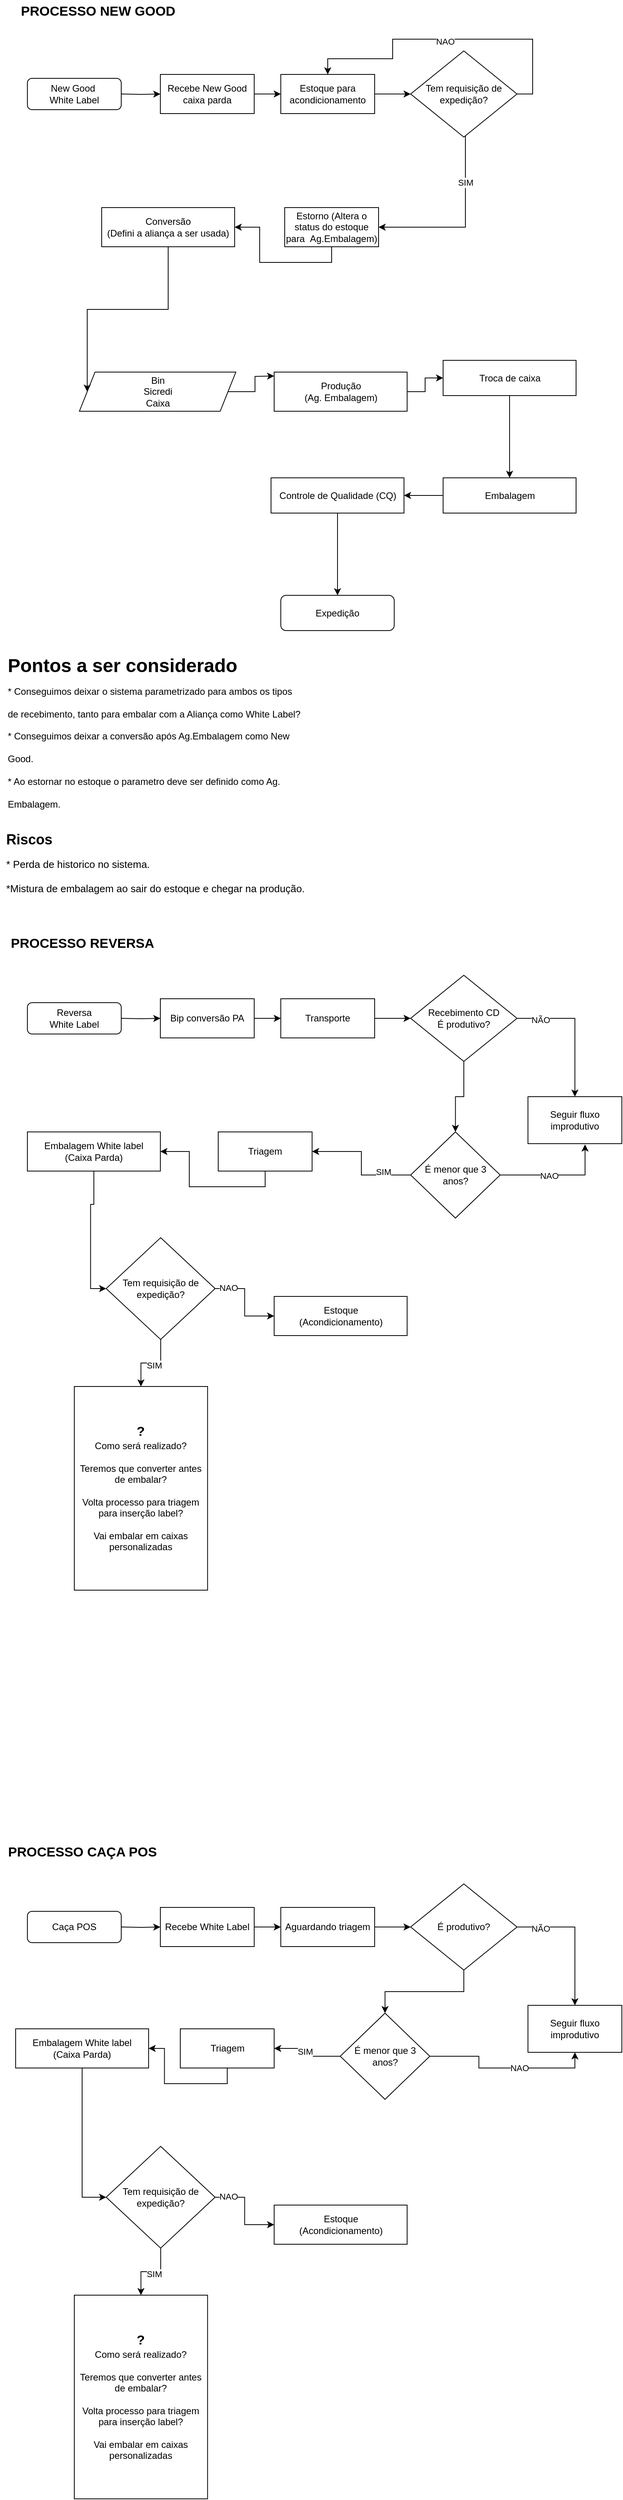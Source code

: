 <mxfile version="22.1.21" type="github">
  <diagram id="C5RBs43oDa-KdzZeNtuy" name="Page-1">
    <mxGraphModel dx="1434" dy="772" grid="1" gridSize="10" guides="1" tooltips="1" connect="1" arrows="1" fold="1" page="1" pageScale="1" pageWidth="827" pageHeight="1169" math="0" shadow="0">
      <root>
        <mxCell id="WIyWlLk6GJQsqaUBKTNV-0" />
        <mxCell id="WIyWlLk6GJQsqaUBKTNV-1" parent="WIyWlLk6GJQsqaUBKTNV-0" />
        <mxCell id="KoWsG1J0fxgt0dFN-7at-6" value="" style="edgeStyle=orthogonalEdgeStyle;rounded=0;orthogonalLoop=1;jettySize=auto;html=1;" edge="1" parent="WIyWlLk6GJQsqaUBKTNV-1" target="KoWsG1J0fxgt0dFN-7at-3">
          <mxGeometry relative="1" as="geometry">
            <mxPoint x="170" y="140" as="sourcePoint" />
          </mxGeometry>
        </mxCell>
        <mxCell id="WIyWlLk6GJQsqaUBKTNV-3" value="New Good&amp;nbsp;&lt;br&gt;White Label" style="rounded=1;whiteSpace=wrap;html=1;fontSize=12;glass=0;strokeWidth=1;shadow=0;" parent="WIyWlLk6GJQsqaUBKTNV-1" vertex="1">
          <mxGeometry x="50" y="120" width="120" height="40" as="geometry" />
        </mxCell>
        <mxCell id="KoWsG1J0fxgt0dFN-7at-10" value="" style="edgeStyle=orthogonalEdgeStyle;rounded=0;orthogonalLoop=1;jettySize=auto;html=1;" edge="1" parent="WIyWlLk6GJQsqaUBKTNV-1" source="KoWsG1J0fxgt0dFN-7at-3" target="KoWsG1J0fxgt0dFN-7at-9">
          <mxGeometry relative="1" as="geometry" />
        </mxCell>
        <mxCell id="KoWsG1J0fxgt0dFN-7at-3" value="Recebe New Good caixa parda" style="rounded=1;whiteSpace=wrap;html=1;arcSize=0;" vertex="1" parent="WIyWlLk6GJQsqaUBKTNV-1">
          <mxGeometry x="220" y="115" width="120" height="50" as="geometry" />
        </mxCell>
        <mxCell id="KoWsG1J0fxgt0dFN-7at-13" value="" style="edgeStyle=orthogonalEdgeStyle;rounded=0;orthogonalLoop=1;jettySize=auto;html=1;" edge="1" parent="WIyWlLk6GJQsqaUBKTNV-1" source="KoWsG1J0fxgt0dFN-7at-9" target="KoWsG1J0fxgt0dFN-7at-12">
          <mxGeometry relative="1" as="geometry" />
        </mxCell>
        <mxCell id="KoWsG1J0fxgt0dFN-7at-9" value="Estoque para acondicionamento" style="rounded=1;whiteSpace=wrap;html=1;arcSize=0;" vertex="1" parent="WIyWlLk6GJQsqaUBKTNV-1">
          <mxGeometry x="374" y="115" width="120" height="50" as="geometry" />
        </mxCell>
        <mxCell id="KoWsG1J0fxgt0dFN-7at-25" style="edgeStyle=orthogonalEdgeStyle;rounded=0;orthogonalLoop=1;jettySize=auto;html=1;exitX=1;exitY=0.5;exitDx=0;exitDy=0;entryX=0.5;entryY=0;entryDx=0;entryDy=0;" edge="1" parent="WIyWlLk6GJQsqaUBKTNV-1" source="KoWsG1J0fxgt0dFN-7at-12" target="KoWsG1J0fxgt0dFN-7at-9">
          <mxGeometry relative="1" as="geometry">
            <Array as="points">
              <mxPoint x="696" y="140" />
              <mxPoint x="696" y="70" />
              <mxPoint x="517" y="70" />
              <mxPoint x="517" y="95" />
              <mxPoint x="434" y="95" />
            </Array>
          </mxGeometry>
        </mxCell>
        <mxCell id="KoWsG1J0fxgt0dFN-7at-26" value="NAO" style="edgeLabel;html=1;align=center;verticalAlign=middle;resizable=0;points=[];" vertex="1" connectable="0" parent="KoWsG1J0fxgt0dFN-7at-25">
          <mxGeometry x="0.018" y="3" relative="1" as="geometry">
            <mxPoint as="offset" />
          </mxGeometry>
        </mxCell>
        <mxCell id="KoWsG1J0fxgt0dFN-7at-53" style="edgeStyle=orthogonalEdgeStyle;rounded=0;orthogonalLoop=1;jettySize=auto;html=1;entryX=1;entryY=0.5;entryDx=0;entryDy=0;" edge="1" parent="WIyWlLk6GJQsqaUBKTNV-1" source="KoWsG1J0fxgt0dFN-7at-12" target="KoWsG1J0fxgt0dFN-7at-15">
          <mxGeometry relative="1" as="geometry">
            <Array as="points">
              <mxPoint x="610" y="310" />
            </Array>
          </mxGeometry>
        </mxCell>
        <mxCell id="KoWsG1J0fxgt0dFN-7at-54" value="SIM" style="edgeLabel;html=1;align=center;verticalAlign=middle;resizable=0;points=[];" vertex="1" connectable="0" parent="KoWsG1J0fxgt0dFN-7at-53">
          <mxGeometry x="-0.476" relative="1" as="geometry">
            <mxPoint as="offset" />
          </mxGeometry>
        </mxCell>
        <mxCell id="KoWsG1J0fxgt0dFN-7at-12" value="Tem requisição de expedição?" style="rhombus;whiteSpace=wrap;html=1;" vertex="1" parent="WIyWlLk6GJQsqaUBKTNV-1">
          <mxGeometry x="540" y="85" width="136" height="110" as="geometry" />
        </mxCell>
        <mxCell id="KoWsG1J0fxgt0dFN-7at-15" value="Estorno (Altera o status do estoque para&amp;nbsp;&amp;nbsp;Ag.Embalagem)" style="rounded=1;whiteSpace=wrap;html=1;arcSize=0;" vertex="1" parent="WIyWlLk6GJQsqaUBKTNV-1">
          <mxGeometry x="379" y="285" width="120" height="50" as="geometry" />
        </mxCell>
        <mxCell id="KoWsG1J0fxgt0dFN-7at-32" style="edgeStyle=orthogonalEdgeStyle;rounded=0;orthogonalLoop=1;jettySize=auto;html=1;entryX=0;entryY=0.5;entryDx=0;entryDy=0;" edge="1" parent="WIyWlLk6GJQsqaUBKTNV-1" source="KoWsG1J0fxgt0dFN-7at-21">
          <mxGeometry relative="1" as="geometry">
            <mxPoint x="365.5" y="500" as="targetPoint" />
          </mxGeometry>
        </mxCell>
        <mxCell id="KoWsG1J0fxgt0dFN-7at-21" value="Bin&lt;br&gt;Sicredi&lt;br&gt;Caixa" style="shape=parallelogram;perimeter=parallelogramPerimeter;whiteSpace=wrap;html=1;fixedSize=1;" vertex="1" parent="WIyWlLk6GJQsqaUBKTNV-1">
          <mxGeometry x="116.5" y="495" width="200" height="50" as="geometry" />
        </mxCell>
        <mxCell id="KoWsG1J0fxgt0dFN-7at-30" style="edgeStyle=orthogonalEdgeStyle;rounded=0;orthogonalLoop=1;jettySize=auto;html=1;entryX=0;entryY=0.5;entryDx=0;entryDy=0;" edge="1" parent="WIyWlLk6GJQsqaUBKTNV-1" source="KoWsG1J0fxgt0dFN-7at-28" target="KoWsG1J0fxgt0dFN-7at-21">
          <mxGeometry relative="1" as="geometry" />
        </mxCell>
        <mxCell id="KoWsG1J0fxgt0dFN-7at-45" value="" style="edgeStyle=orthogonalEdgeStyle;rounded=0;orthogonalLoop=1;jettySize=auto;html=1;" edge="1" parent="WIyWlLk6GJQsqaUBKTNV-1" source="KoWsG1J0fxgt0dFN-7at-34" target="KoWsG1J0fxgt0dFN-7at-37">
          <mxGeometry relative="1" as="geometry" />
        </mxCell>
        <mxCell id="KoWsG1J0fxgt0dFN-7at-34" value="Embalagem" style="rounded=0;whiteSpace=wrap;html=1;" vertex="1" parent="WIyWlLk6GJQsqaUBKTNV-1">
          <mxGeometry x="581.5" y="630" width="170" height="45" as="geometry" />
        </mxCell>
        <mxCell id="KoWsG1J0fxgt0dFN-7at-50" value="" style="edgeStyle=orthogonalEdgeStyle;rounded=0;orthogonalLoop=1;jettySize=auto;html=1;" edge="1" parent="WIyWlLk6GJQsqaUBKTNV-1" source="KoWsG1J0fxgt0dFN-7at-36" target="KoWsG1J0fxgt0dFN-7at-34">
          <mxGeometry relative="1" as="geometry" />
        </mxCell>
        <mxCell id="KoWsG1J0fxgt0dFN-7at-36" value="Troca de caixa" style="rounded=0;whiteSpace=wrap;html=1;" vertex="1" parent="WIyWlLk6GJQsqaUBKTNV-1">
          <mxGeometry x="581.5" y="480" width="170" height="45" as="geometry" />
        </mxCell>
        <mxCell id="KoWsG1J0fxgt0dFN-7at-47" value="" style="edgeStyle=orthogonalEdgeStyle;rounded=0;orthogonalLoop=1;jettySize=auto;html=1;" edge="1" parent="WIyWlLk6GJQsqaUBKTNV-1" source="KoWsG1J0fxgt0dFN-7at-37" target="KoWsG1J0fxgt0dFN-7at-46">
          <mxGeometry relative="1" as="geometry" />
        </mxCell>
        <mxCell id="KoWsG1J0fxgt0dFN-7at-37" value="Controle de Qualidade (CQ)" style="rounded=0;whiteSpace=wrap;html=1;" vertex="1" parent="WIyWlLk6GJQsqaUBKTNV-1">
          <mxGeometry x="361.5" y="630" width="170" height="45" as="geometry" />
        </mxCell>
        <mxCell id="KoWsG1J0fxgt0dFN-7at-39" value="" style="edgeStyle=orthogonalEdgeStyle;rounded=0;orthogonalLoop=1;jettySize=auto;html=1;exitX=0.5;exitY=1;exitDx=0;exitDy=0;" edge="1" parent="WIyWlLk6GJQsqaUBKTNV-1" source="KoWsG1J0fxgt0dFN-7at-15" target="KoWsG1J0fxgt0dFN-7at-28">
          <mxGeometry relative="1" as="geometry">
            <mxPoint x="390" y="575" as="targetPoint" />
            <mxPoint x="439" y="335" as="sourcePoint" />
            <Array as="points" />
          </mxGeometry>
        </mxCell>
        <mxCell id="KoWsG1J0fxgt0dFN-7at-28" value="Conversão&lt;br&gt;(Defini a aliança a ser usada)" style="rounded=1;whiteSpace=wrap;html=1;arcSize=0;" vertex="1" parent="WIyWlLk6GJQsqaUBKTNV-1">
          <mxGeometry x="145" y="285" width="170" height="50" as="geometry" />
        </mxCell>
        <mxCell id="KoWsG1J0fxgt0dFN-7at-46" value="Expedição" style="rounded=1;whiteSpace=wrap;html=1;" vertex="1" parent="WIyWlLk6GJQsqaUBKTNV-1">
          <mxGeometry x="374" y="780" width="145" height="45" as="geometry" />
        </mxCell>
        <mxCell id="KoWsG1J0fxgt0dFN-7at-49" value="" style="edgeStyle=orthogonalEdgeStyle;rounded=0;orthogonalLoop=1;jettySize=auto;html=1;" edge="1" parent="WIyWlLk6GJQsqaUBKTNV-1" source="KoWsG1J0fxgt0dFN-7at-35" target="KoWsG1J0fxgt0dFN-7at-36">
          <mxGeometry relative="1" as="geometry" />
        </mxCell>
        <mxCell id="KoWsG1J0fxgt0dFN-7at-35" value="Produção&lt;br&gt;(Ag. Embalagem)" style="rounded=0;whiteSpace=wrap;html=1;" vertex="1" parent="WIyWlLk6GJQsqaUBKTNV-1">
          <mxGeometry x="365.5" y="495" width="170" height="50" as="geometry" />
        </mxCell>
        <mxCell id="KoWsG1J0fxgt0dFN-7at-52" value="&lt;font style=&quot;font-size: 17px;&quot;&gt;&lt;b&gt;PROCESSO NEW GOOD&lt;/b&gt;&lt;/font&gt;" style="text;html=1;align=center;verticalAlign=middle;resizable=0;points=[];autosize=1;strokeColor=none;fillColor=none;" vertex="1" parent="WIyWlLk6GJQsqaUBKTNV-1">
          <mxGeometry x="30" y="20" width="220" height="30" as="geometry" />
        </mxCell>
        <mxCell id="KoWsG1J0fxgt0dFN-7at-55" value="&lt;h1&gt;&lt;span style=&quot;background-color: initial;&quot;&gt;Pontos a ser considerado&lt;br&gt;&lt;/span&gt;&lt;span style=&quot;font-size: 12px; font-weight: 400;&quot;&gt;* Conseguimos deixar o sistema parametrizado para ambos os tipos de recebimento, tanto para embalar com a Aliança como White Label?&lt;br&gt;* Conseguimos deixar a conversão após Ag.Embalagem como New Good.&lt;br&gt;* Ao estornar no estoque o parametro deve ser definido como Ag. Embalagem.&lt;br&gt;&lt;br&gt;&lt;/span&gt;&lt;/h1&gt;" style="text;html=1;strokeColor=none;fillColor=none;spacing=5;spacingTop=-20;whiteSpace=wrap;overflow=hidden;rounded=0;" vertex="1" parent="WIyWlLk6GJQsqaUBKTNV-1">
          <mxGeometry x="20" y="850" width="385" height="220" as="geometry" />
        </mxCell>
        <mxCell id="KoWsG1J0fxgt0dFN-7at-56" value="&lt;h1 style=&quot;font-size: 18px;&quot;&gt;&lt;font style=&quot;font-size: 18px;&quot;&gt;Riscos&lt;br&gt;&lt;/font&gt;&lt;/h1&gt;&lt;h1 style=&quot;font-size: 13px;&quot;&gt;&lt;span style=&quot;font-weight: 400;&quot;&gt;* Perda de historico no sistema.&lt;br&gt;&lt;br&gt;*Mistura de embalagem ao sair do estoque e chegar na produção.&amp;nbsp;&lt;br&gt;&lt;br&gt;&lt;/span&gt;&lt;/h1&gt;" style="text;html=1;strokeColor=none;fillColor=none;spacing=5;spacingTop=-20;whiteSpace=wrap;overflow=hidden;rounded=0;" vertex="1" parent="WIyWlLk6GJQsqaUBKTNV-1">
          <mxGeometry x="18" y="1080" width="476" height="120" as="geometry" />
        </mxCell>
        <mxCell id="KoWsG1J0fxgt0dFN-7at-57" value="&lt;font style=&quot;font-size: 17px;&quot;&gt;&lt;b&gt;PROCESSO REVERSA&lt;/b&gt;&lt;/font&gt;" style="text;html=1;align=center;verticalAlign=middle;resizable=0;points=[];autosize=1;strokeColor=none;fillColor=none;" vertex="1" parent="WIyWlLk6GJQsqaUBKTNV-1">
          <mxGeometry x="15" y="1210" width="210" height="30" as="geometry" />
        </mxCell>
        <mxCell id="KoWsG1J0fxgt0dFN-7at-59" value="" style="edgeStyle=orthogonalEdgeStyle;rounded=0;orthogonalLoop=1;jettySize=auto;html=1;" edge="1" parent="WIyWlLk6GJQsqaUBKTNV-1" target="KoWsG1J0fxgt0dFN-7at-62">
          <mxGeometry relative="1" as="geometry">
            <mxPoint x="170" y="1320" as="sourcePoint" />
          </mxGeometry>
        </mxCell>
        <mxCell id="KoWsG1J0fxgt0dFN-7at-60" value="Reversa&lt;br&gt;White Label" style="rounded=1;whiteSpace=wrap;html=1;fontSize=12;glass=0;strokeWidth=1;shadow=0;" vertex="1" parent="WIyWlLk6GJQsqaUBKTNV-1">
          <mxGeometry x="50" y="1300" width="120" height="40" as="geometry" />
        </mxCell>
        <mxCell id="KoWsG1J0fxgt0dFN-7at-61" value="" style="edgeStyle=orthogonalEdgeStyle;rounded=0;orthogonalLoop=1;jettySize=auto;html=1;" edge="1" parent="WIyWlLk6GJQsqaUBKTNV-1" source="KoWsG1J0fxgt0dFN-7at-62" target="KoWsG1J0fxgt0dFN-7at-64">
          <mxGeometry relative="1" as="geometry" />
        </mxCell>
        <mxCell id="KoWsG1J0fxgt0dFN-7at-62" value="Bip conversão PA" style="rounded=1;whiteSpace=wrap;html=1;arcSize=0;" vertex="1" parent="WIyWlLk6GJQsqaUBKTNV-1">
          <mxGeometry x="220" y="1295" width="120" height="50" as="geometry" />
        </mxCell>
        <mxCell id="KoWsG1J0fxgt0dFN-7at-63" value="" style="edgeStyle=orthogonalEdgeStyle;rounded=0;orthogonalLoop=1;jettySize=auto;html=1;" edge="1" parent="WIyWlLk6GJQsqaUBKTNV-1" source="KoWsG1J0fxgt0dFN-7at-64" target="KoWsG1J0fxgt0dFN-7at-69">
          <mxGeometry relative="1" as="geometry" />
        </mxCell>
        <mxCell id="KoWsG1J0fxgt0dFN-7at-64" value="Transporte" style="rounded=1;whiteSpace=wrap;html=1;arcSize=0;" vertex="1" parent="WIyWlLk6GJQsqaUBKTNV-1">
          <mxGeometry x="374" y="1295" width="120" height="50" as="geometry" />
        </mxCell>
        <mxCell id="KoWsG1J0fxgt0dFN-7at-89" style="edgeStyle=orthogonalEdgeStyle;rounded=0;orthogonalLoop=1;jettySize=auto;html=1;entryX=0.5;entryY=0;entryDx=0;entryDy=0;" edge="1" parent="WIyWlLk6GJQsqaUBKTNV-1" source="KoWsG1J0fxgt0dFN-7at-69" target="KoWsG1J0fxgt0dFN-7at-88">
          <mxGeometry relative="1" as="geometry" />
        </mxCell>
        <mxCell id="KoWsG1J0fxgt0dFN-7at-90" value="NÃO" style="edgeLabel;html=1;align=center;verticalAlign=middle;resizable=0;points=[];" vertex="1" connectable="0" parent="KoWsG1J0fxgt0dFN-7at-89">
          <mxGeometry x="-0.655" y="-2" relative="1" as="geometry">
            <mxPoint as="offset" />
          </mxGeometry>
        </mxCell>
        <mxCell id="KoWsG1J0fxgt0dFN-7at-120" style="edgeStyle=orthogonalEdgeStyle;rounded=0;orthogonalLoop=1;jettySize=auto;html=1;entryX=0.5;entryY=0;entryDx=0;entryDy=0;" edge="1" parent="WIyWlLk6GJQsqaUBKTNV-1" source="KoWsG1J0fxgt0dFN-7at-69" target="KoWsG1J0fxgt0dFN-7at-119">
          <mxGeometry relative="1" as="geometry" />
        </mxCell>
        <mxCell id="KoWsG1J0fxgt0dFN-7at-69" value="Recebimento CD&lt;br&gt;É produtivo?" style="rhombus;whiteSpace=wrap;html=1;" vertex="1" parent="WIyWlLk6GJQsqaUBKTNV-1">
          <mxGeometry x="540" y="1265" width="136" height="110" as="geometry" />
        </mxCell>
        <mxCell id="KoWsG1J0fxgt0dFN-7at-70" value="Triagem" style="rounded=1;whiteSpace=wrap;html=1;arcSize=0;" vertex="1" parent="WIyWlLk6GJQsqaUBKTNV-1">
          <mxGeometry x="294" y="1465" width="120" height="50" as="geometry" />
        </mxCell>
        <mxCell id="KoWsG1J0fxgt0dFN-7at-73" style="edgeStyle=orthogonalEdgeStyle;rounded=0;orthogonalLoop=1;jettySize=auto;html=1;entryX=0;entryY=0.5;entryDx=0;entryDy=0;" edge="1" parent="WIyWlLk6GJQsqaUBKTNV-1" source="KoWsG1J0fxgt0dFN-7at-81" target="KoWsG1J0fxgt0dFN-7at-85">
          <mxGeometry relative="1" as="geometry">
            <mxPoint x="126.5" y="1700" as="targetPoint" />
          </mxGeometry>
        </mxCell>
        <mxCell id="KoWsG1J0fxgt0dFN-7at-80" value="" style="edgeStyle=orthogonalEdgeStyle;rounded=0;orthogonalLoop=1;jettySize=auto;html=1;exitX=0.5;exitY=1;exitDx=0;exitDy=0;" edge="1" parent="WIyWlLk6GJQsqaUBKTNV-1" source="KoWsG1J0fxgt0dFN-7at-70" target="KoWsG1J0fxgt0dFN-7at-81">
          <mxGeometry relative="1" as="geometry">
            <mxPoint x="390" y="1755" as="targetPoint" />
            <mxPoint x="439" y="1515" as="sourcePoint" />
            <Array as="points" />
          </mxGeometry>
        </mxCell>
        <mxCell id="KoWsG1J0fxgt0dFN-7at-81" value="Embalagem White label&lt;br&gt;(Caixa Parda)" style="rounded=1;whiteSpace=wrap;html=1;arcSize=0;" vertex="1" parent="WIyWlLk6GJQsqaUBKTNV-1">
          <mxGeometry x="50" y="1465" width="170" height="50" as="geometry" />
        </mxCell>
        <mxCell id="KoWsG1J0fxgt0dFN-7at-84" value="Estoque&lt;br&gt;(Acondicionamento)" style="rounded=0;whiteSpace=wrap;html=1;" vertex="1" parent="WIyWlLk6GJQsqaUBKTNV-1">
          <mxGeometry x="365.5" y="1675" width="170" height="50" as="geometry" />
        </mxCell>
        <mxCell id="KoWsG1J0fxgt0dFN-7at-87" style="edgeStyle=orthogonalEdgeStyle;rounded=0;orthogonalLoop=1;jettySize=auto;html=1;entryX=0;entryY=0.5;entryDx=0;entryDy=0;" edge="1" parent="WIyWlLk6GJQsqaUBKTNV-1" source="KoWsG1J0fxgt0dFN-7at-85" target="KoWsG1J0fxgt0dFN-7at-84">
          <mxGeometry relative="1" as="geometry" />
        </mxCell>
        <mxCell id="KoWsG1J0fxgt0dFN-7at-91" value="NAO" style="edgeLabel;html=1;align=center;verticalAlign=middle;resizable=0;points=[];" vertex="1" connectable="0" parent="KoWsG1J0fxgt0dFN-7at-87">
          <mxGeometry x="-0.692" y="1" relative="1" as="geometry">
            <mxPoint as="offset" />
          </mxGeometry>
        </mxCell>
        <mxCell id="KoWsG1J0fxgt0dFN-7at-93" value="" style="edgeStyle=orthogonalEdgeStyle;rounded=0;orthogonalLoop=1;jettySize=auto;html=1;" edge="1" parent="WIyWlLk6GJQsqaUBKTNV-1" source="KoWsG1J0fxgt0dFN-7at-85" target="KoWsG1J0fxgt0dFN-7at-92">
          <mxGeometry relative="1" as="geometry" />
        </mxCell>
        <mxCell id="KoWsG1J0fxgt0dFN-7at-94" value="SIM" style="edgeLabel;html=1;align=center;verticalAlign=middle;resizable=0;points=[];" vertex="1" connectable="0" parent="KoWsG1J0fxgt0dFN-7at-93">
          <mxGeometry x="-0.096" y="3" relative="1" as="geometry">
            <mxPoint as="offset" />
          </mxGeometry>
        </mxCell>
        <mxCell id="KoWsG1J0fxgt0dFN-7at-85" value="Tem requisição de expedição?" style="rhombus;whiteSpace=wrap;html=1;" vertex="1" parent="WIyWlLk6GJQsqaUBKTNV-1">
          <mxGeometry x="150.75" y="1600" width="139.25" height="130" as="geometry" />
        </mxCell>
        <mxCell id="KoWsG1J0fxgt0dFN-7at-88" value="Seguir fluxo improdutivo" style="rounded=0;whiteSpace=wrap;html=1;" vertex="1" parent="WIyWlLk6GJQsqaUBKTNV-1">
          <mxGeometry x="690" y="1420" width="120" height="60" as="geometry" />
        </mxCell>
        <mxCell id="KoWsG1J0fxgt0dFN-7at-92" value="&lt;font style=&quot;font-size: 17px;&quot;&gt;&lt;b&gt;?&lt;/b&gt;&lt;/font&gt;&lt;br&gt;Como será realizado?&lt;br&gt;&lt;br&gt;Teremos que converter antes de embalar?&lt;br&gt;&lt;br&gt;Volta processo para triagem para inserção label?&lt;br&gt;&lt;br&gt;Vai embalar em caixas personalizadas" style="whiteSpace=wrap;html=1;" vertex="1" parent="WIyWlLk6GJQsqaUBKTNV-1">
          <mxGeometry x="110" y="1790" width="170.38" height="260" as="geometry" />
        </mxCell>
        <mxCell id="KoWsG1J0fxgt0dFN-7at-95" value="&lt;font style=&quot;font-size: 17px;&quot;&gt;&lt;b&gt;PROCESSO CAÇA POS&lt;/b&gt;&lt;/font&gt;" style="text;html=1;align=center;verticalAlign=middle;resizable=0;points=[];autosize=1;strokeColor=none;fillColor=none;" vertex="1" parent="WIyWlLk6GJQsqaUBKTNV-1">
          <mxGeometry x="15" y="2370" width="210" height="30" as="geometry" />
        </mxCell>
        <mxCell id="KoWsG1J0fxgt0dFN-7at-96" value="" style="edgeStyle=orthogonalEdgeStyle;rounded=0;orthogonalLoop=1;jettySize=auto;html=1;" edge="1" parent="WIyWlLk6GJQsqaUBKTNV-1" target="KoWsG1J0fxgt0dFN-7at-99">
          <mxGeometry relative="1" as="geometry">
            <mxPoint x="170" y="2480" as="sourcePoint" />
          </mxGeometry>
        </mxCell>
        <mxCell id="KoWsG1J0fxgt0dFN-7at-97" value="Caça POS" style="rounded=1;whiteSpace=wrap;html=1;fontSize=12;glass=0;strokeWidth=1;shadow=0;" vertex="1" parent="WIyWlLk6GJQsqaUBKTNV-1">
          <mxGeometry x="50" y="2460" width="120" height="40" as="geometry" />
        </mxCell>
        <mxCell id="KoWsG1J0fxgt0dFN-7at-98" value="" style="edgeStyle=orthogonalEdgeStyle;rounded=0;orthogonalLoop=1;jettySize=auto;html=1;" edge="1" parent="WIyWlLk6GJQsqaUBKTNV-1" source="KoWsG1J0fxgt0dFN-7at-99" target="KoWsG1J0fxgt0dFN-7at-101">
          <mxGeometry relative="1" as="geometry" />
        </mxCell>
        <mxCell id="KoWsG1J0fxgt0dFN-7at-99" value="Recebe White Label" style="rounded=1;whiteSpace=wrap;html=1;arcSize=0;" vertex="1" parent="WIyWlLk6GJQsqaUBKTNV-1">
          <mxGeometry x="220" y="2455" width="120" height="50" as="geometry" />
        </mxCell>
        <mxCell id="KoWsG1J0fxgt0dFN-7at-100" value="" style="edgeStyle=orthogonalEdgeStyle;rounded=0;orthogonalLoop=1;jettySize=auto;html=1;" edge="1" parent="WIyWlLk6GJQsqaUBKTNV-1" source="KoWsG1J0fxgt0dFN-7at-101" target="KoWsG1J0fxgt0dFN-7at-106">
          <mxGeometry relative="1" as="geometry" />
        </mxCell>
        <mxCell id="KoWsG1J0fxgt0dFN-7at-101" value="Aguardando triagem" style="rounded=1;whiteSpace=wrap;html=1;arcSize=0;" vertex="1" parent="WIyWlLk6GJQsqaUBKTNV-1">
          <mxGeometry x="374" y="2455" width="120" height="50" as="geometry" />
        </mxCell>
        <mxCell id="KoWsG1J0fxgt0dFN-7at-104" style="edgeStyle=orthogonalEdgeStyle;rounded=0;orthogonalLoop=1;jettySize=auto;html=1;entryX=0.5;entryY=0;entryDx=0;entryDy=0;" edge="1" parent="WIyWlLk6GJQsqaUBKTNV-1" source="KoWsG1J0fxgt0dFN-7at-106" target="KoWsG1J0fxgt0dFN-7at-117">
          <mxGeometry relative="1" as="geometry" />
        </mxCell>
        <mxCell id="KoWsG1J0fxgt0dFN-7at-105" value="NÃO" style="edgeLabel;html=1;align=center;verticalAlign=middle;resizable=0;points=[];" vertex="1" connectable="0" parent="KoWsG1J0fxgt0dFN-7at-104">
          <mxGeometry x="-0.655" y="-2" relative="1" as="geometry">
            <mxPoint as="offset" />
          </mxGeometry>
        </mxCell>
        <mxCell id="KoWsG1J0fxgt0dFN-7at-131" style="edgeStyle=orthogonalEdgeStyle;rounded=0;orthogonalLoop=1;jettySize=auto;html=1;" edge="1" parent="WIyWlLk6GJQsqaUBKTNV-1" source="KoWsG1J0fxgt0dFN-7at-106" target="KoWsG1J0fxgt0dFN-7at-126">
          <mxGeometry relative="1" as="geometry" />
        </mxCell>
        <mxCell id="KoWsG1J0fxgt0dFN-7at-106" value="É produtivo?" style="rhombus;whiteSpace=wrap;html=1;" vertex="1" parent="WIyWlLk6GJQsqaUBKTNV-1">
          <mxGeometry x="540" y="2425" width="136" height="110" as="geometry" />
        </mxCell>
        <mxCell id="KoWsG1J0fxgt0dFN-7at-107" value="Triagem" style="rounded=1;whiteSpace=wrap;html=1;arcSize=0;" vertex="1" parent="WIyWlLk6GJQsqaUBKTNV-1">
          <mxGeometry x="245.5" y="2610" width="120" height="50" as="geometry" />
        </mxCell>
        <mxCell id="KoWsG1J0fxgt0dFN-7at-108" style="edgeStyle=orthogonalEdgeStyle;rounded=0;orthogonalLoop=1;jettySize=auto;html=1;entryX=0;entryY=0.5;entryDx=0;entryDy=0;" edge="1" parent="WIyWlLk6GJQsqaUBKTNV-1" source="KoWsG1J0fxgt0dFN-7at-110" target="KoWsG1J0fxgt0dFN-7at-116">
          <mxGeometry relative="1" as="geometry">
            <mxPoint x="126.5" y="2860" as="targetPoint" />
          </mxGeometry>
        </mxCell>
        <mxCell id="KoWsG1J0fxgt0dFN-7at-109" value="" style="edgeStyle=orthogonalEdgeStyle;rounded=0;orthogonalLoop=1;jettySize=auto;html=1;exitX=0.5;exitY=1;exitDx=0;exitDy=0;" edge="1" parent="WIyWlLk6GJQsqaUBKTNV-1" source="KoWsG1J0fxgt0dFN-7at-107" target="KoWsG1J0fxgt0dFN-7at-110">
          <mxGeometry relative="1" as="geometry">
            <mxPoint x="390" y="2915" as="targetPoint" />
            <mxPoint x="439" y="2675" as="sourcePoint" />
            <Array as="points" />
          </mxGeometry>
        </mxCell>
        <mxCell id="KoWsG1J0fxgt0dFN-7at-110" value="Embalagem White label&lt;br&gt;(Caixa Parda)" style="rounded=1;whiteSpace=wrap;html=1;arcSize=0;" vertex="1" parent="WIyWlLk6GJQsqaUBKTNV-1">
          <mxGeometry x="35" y="2610" width="170" height="50" as="geometry" />
        </mxCell>
        <mxCell id="KoWsG1J0fxgt0dFN-7at-111" value="Estoque&lt;br&gt;(Acondicionamento)" style="rounded=0;whiteSpace=wrap;html=1;" vertex="1" parent="WIyWlLk6GJQsqaUBKTNV-1">
          <mxGeometry x="365.5" y="2835" width="170" height="50" as="geometry" />
        </mxCell>
        <mxCell id="KoWsG1J0fxgt0dFN-7at-112" style="edgeStyle=orthogonalEdgeStyle;rounded=0;orthogonalLoop=1;jettySize=auto;html=1;entryX=0;entryY=0.5;entryDx=0;entryDy=0;" edge="1" parent="WIyWlLk6GJQsqaUBKTNV-1" source="KoWsG1J0fxgt0dFN-7at-116" target="KoWsG1J0fxgt0dFN-7at-111">
          <mxGeometry relative="1" as="geometry" />
        </mxCell>
        <mxCell id="KoWsG1J0fxgt0dFN-7at-113" value="NAO" style="edgeLabel;html=1;align=center;verticalAlign=middle;resizable=0;points=[];" vertex="1" connectable="0" parent="KoWsG1J0fxgt0dFN-7at-112">
          <mxGeometry x="-0.692" y="1" relative="1" as="geometry">
            <mxPoint as="offset" />
          </mxGeometry>
        </mxCell>
        <mxCell id="KoWsG1J0fxgt0dFN-7at-114" value="" style="edgeStyle=orthogonalEdgeStyle;rounded=0;orthogonalLoop=1;jettySize=auto;html=1;" edge="1" parent="WIyWlLk6GJQsqaUBKTNV-1" source="KoWsG1J0fxgt0dFN-7at-116" target="KoWsG1J0fxgt0dFN-7at-118">
          <mxGeometry relative="1" as="geometry" />
        </mxCell>
        <mxCell id="KoWsG1J0fxgt0dFN-7at-115" value="SIM" style="edgeLabel;html=1;align=center;verticalAlign=middle;resizable=0;points=[];" vertex="1" connectable="0" parent="KoWsG1J0fxgt0dFN-7at-114">
          <mxGeometry x="-0.096" y="3" relative="1" as="geometry">
            <mxPoint as="offset" />
          </mxGeometry>
        </mxCell>
        <mxCell id="KoWsG1J0fxgt0dFN-7at-116" value="Tem requisição de expedição?" style="rhombus;whiteSpace=wrap;html=1;" vertex="1" parent="WIyWlLk6GJQsqaUBKTNV-1">
          <mxGeometry x="150.75" y="2760" width="139.25" height="130" as="geometry" />
        </mxCell>
        <mxCell id="KoWsG1J0fxgt0dFN-7at-117" value="Seguir fluxo improdutivo" style="rounded=0;whiteSpace=wrap;html=1;" vertex="1" parent="WIyWlLk6GJQsqaUBKTNV-1">
          <mxGeometry x="690" y="2580" width="120" height="60" as="geometry" />
        </mxCell>
        <mxCell id="KoWsG1J0fxgt0dFN-7at-118" value="&lt;font style=&quot;font-size: 17px;&quot;&gt;&lt;b&gt;?&lt;/b&gt;&lt;/font&gt;&lt;br&gt;Como será realizado?&lt;br&gt;&lt;br&gt;Teremos que converter antes de embalar?&lt;br&gt;&lt;br&gt;Volta processo para triagem para inserção label?&lt;br&gt;&lt;br&gt;Vai embalar em caixas personalizadas" style="whiteSpace=wrap;html=1;" vertex="1" parent="WIyWlLk6GJQsqaUBKTNV-1">
          <mxGeometry x="110" y="2950" width="170.38" height="260" as="geometry" />
        </mxCell>
        <mxCell id="KoWsG1J0fxgt0dFN-7at-123" style="edgeStyle=orthogonalEdgeStyle;rounded=0;orthogonalLoop=1;jettySize=auto;html=1;entryX=1;entryY=0.5;entryDx=0;entryDy=0;" edge="1" parent="WIyWlLk6GJQsqaUBKTNV-1" source="KoWsG1J0fxgt0dFN-7at-119" target="KoWsG1J0fxgt0dFN-7at-70">
          <mxGeometry relative="1" as="geometry" />
        </mxCell>
        <mxCell id="KoWsG1J0fxgt0dFN-7at-124" value="SIM" style="edgeLabel;html=1;align=center;verticalAlign=middle;resizable=0;points=[];" vertex="1" connectable="0" parent="KoWsG1J0fxgt0dFN-7at-123">
          <mxGeometry x="-0.549" y="-4" relative="1" as="geometry">
            <mxPoint as="offset" />
          </mxGeometry>
        </mxCell>
        <mxCell id="KoWsG1J0fxgt0dFN-7at-119" value="É menor que 3 anos?" style="rhombus;whiteSpace=wrap;html=1;" vertex="1" parent="WIyWlLk6GJQsqaUBKTNV-1">
          <mxGeometry x="540" y="1465" width="114.5" height="110" as="geometry" />
        </mxCell>
        <mxCell id="KoWsG1J0fxgt0dFN-7at-121" style="edgeStyle=orthogonalEdgeStyle;rounded=0;orthogonalLoop=1;jettySize=auto;html=1;entryX=0.608;entryY=1.017;entryDx=0;entryDy=0;entryPerimeter=0;" edge="1" parent="WIyWlLk6GJQsqaUBKTNV-1" source="KoWsG1J0fxgt0dFN-7at-119" target="KoWsG1J0fxgt0dFN-7at-88">
          <mxGeometry relative="1" as="geometry" />
        </mxCell>
        <mxCell id="KoWsG1J0fxgt0dFN-7at-122" value="NAO" style="edgeLabel;html=1;align=center;verticalAlign=middle;resizable=0;points=[];" vertex="1" connectable="0" parent="KoWsG1J0fxgt0dFN-7at-121">
          <mxGeometry x="-0.152" y="-1" relative="1" as="geometry">
            <mxPoint as="offset" />
          </mxGeometry>
        </mxCell>
        <mxCell id="KoWsG1J0fxgt0dFN-7at-127" style="edgeStyle=orthogonalEdgeStyle;rounded=0;orthogonalLoop=1;jettySize=auto;html=1;entryX=1;entryY=0.5;entryDx=0;entryDy=0;" edge="1" parent="WIyWlLk6GJQsqaUBKTNV-1" source="KoWsG1J0fxgt0dFN-7at-126" target="KoWsG1J0fxgt0dFN-7at-107">
          <mxGeometry relative="1" as="geometry" />
        </mxCell>
        <mxCell id="KoWsG1J0fxgt0dFN-7at-128" value="SIM" style="edgeLabel;html=1;align=center;verticalAlign=middle;resizable=0;points=[];" vertex="1" connectable="0" parent="KoWsG1J0fxgt0dFN-7at-127">
          <mxGeometry x="0.024" y="3" relative="1" as="geometry">
            <mxPoint as="offset" />
          </mxGeometry>
        </mxCell>
        <mxCell id="KoWsG1J0fxgt0dFN-7at-129" style="edgeStyle=orthogonalEdgeStyle;rounded=0;orthogonalLoop=1;jettySize=auto;html=1;entryX=0.5;entryY=1;entryDx=0;entryDy=0;" edge="1" parent="WIyWlLk6GJQsqaUBKTNV-1" source="KoWsG1J0fxgt0dFN-7at-126" target="KoWsG1J0fxgt0dFN-7at-117">
          <mxGeometry relative="1" as="geometry" />
        </mxCell>
        <mxCell id="KoWsG1J0fxgt0dFN-7at-130" value="NAO" style="edgeLabel;html=1;align=center;verticalAlign=middle;resizable=0;points=[];" vertex="1" connectable="0" parent="KoWsG1J0fxgt0dFN-7at-129">
          <mxGeometry x="0.171" relative="1" as="geometry">
            <mxPoint as="offset" />
          </mxGeometry>
        </mxCell>
        <mxCell id="KoWsG1J0fxgt0dFN-7at-126" value="É menor que 3 anos?" style="rhombus;whiteSpace=wrap;html=1;" vertex="1" parent="WIyWlLk6GJQsqaUBKTNV-1">
          <mxGeometry x="450" y="2590" width="114.5" height="110" as="geometry" />
        </mxCell>
      </root>
    </mxGraphModel>
  </diagram>
</mxfile>
